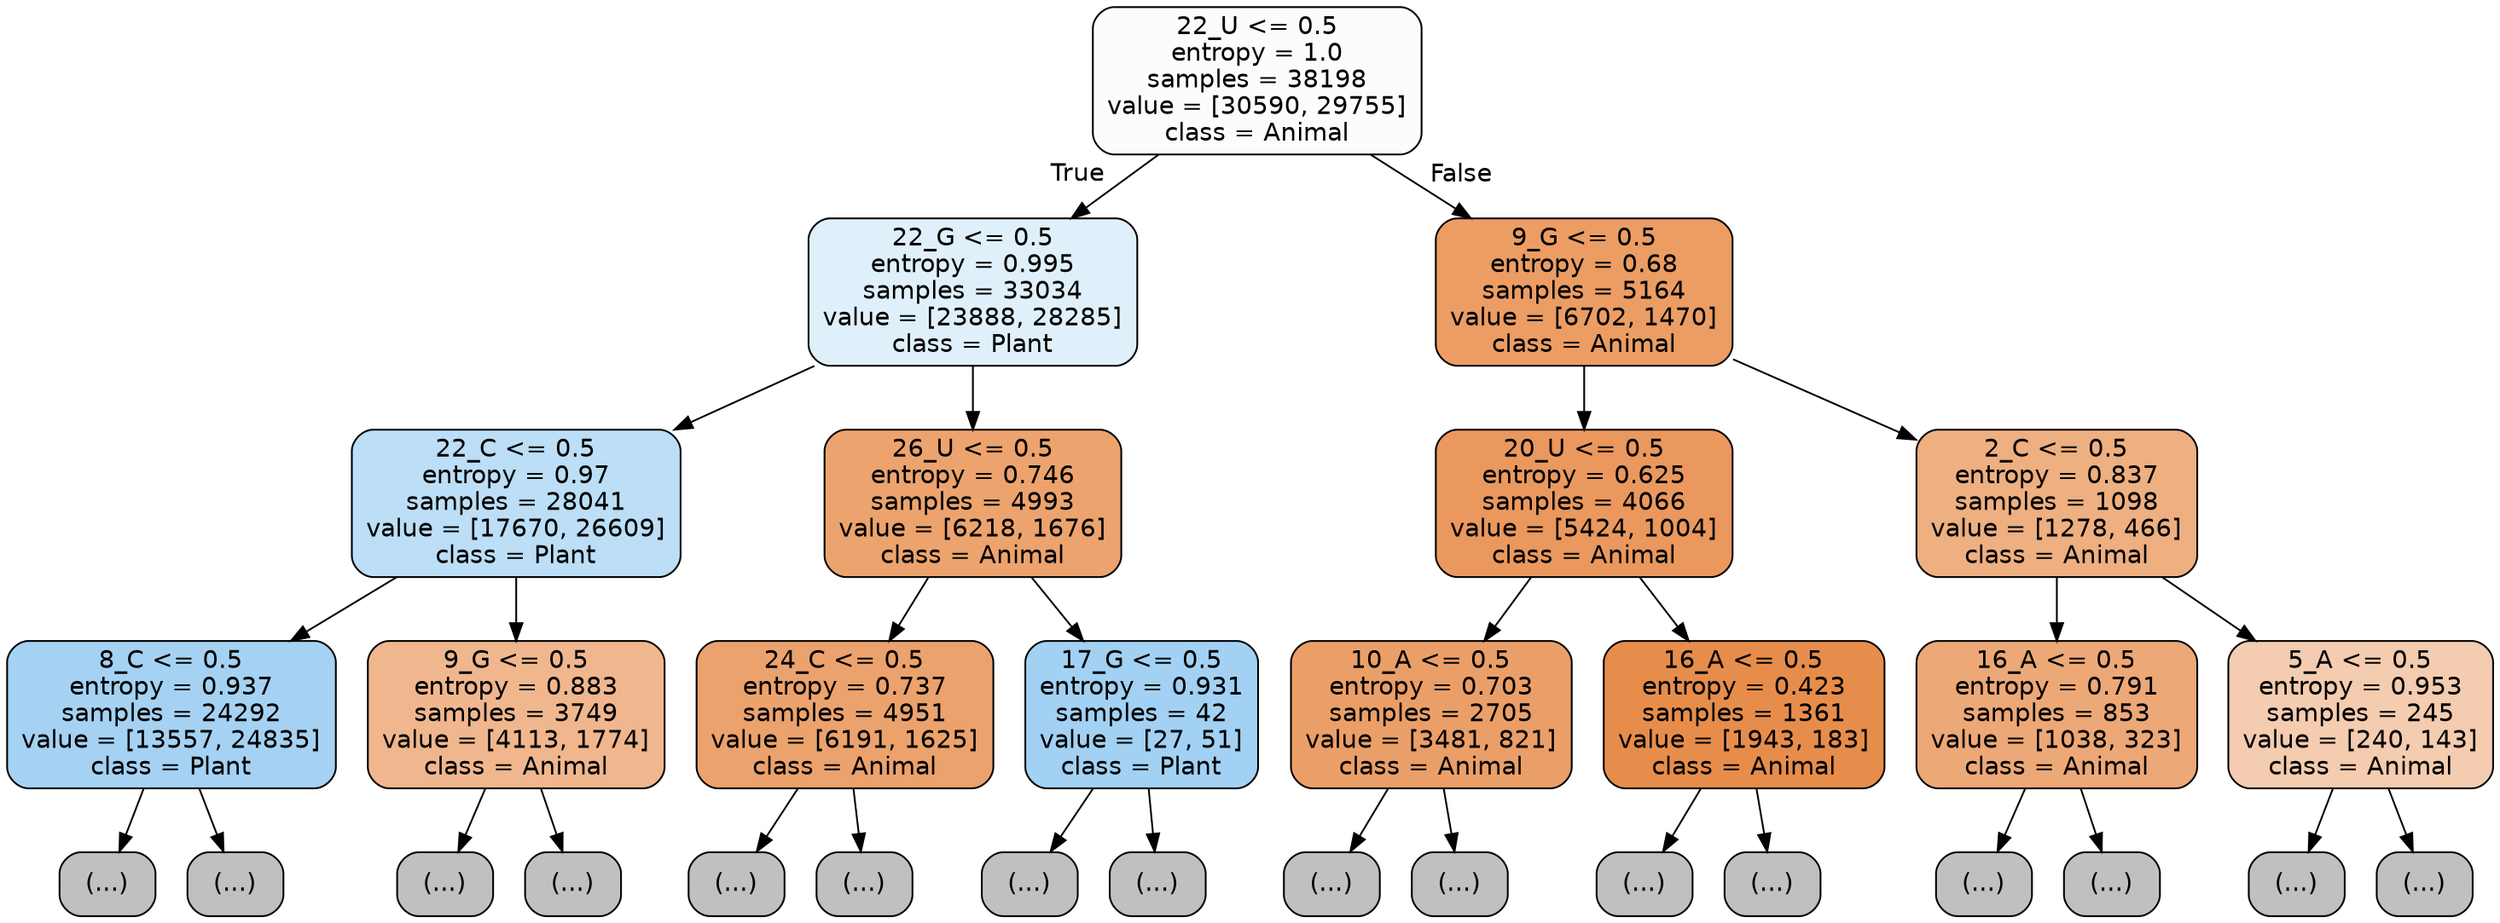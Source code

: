 digraph Tree {
node [shape=box, style="filled, rounded", color="black", fontname="helvetica"] ;
edge [fontname="helvetica"] ;
0 [label="22_U <= 0.5\nentropy = 1.0\nsamples = 38198\nvalue = [30590, 29755]\nclass = Animal", fillcolor="#fefcfa"] ;
1 [label="22_G <= 0.5\nentropy = 0.995\nsamples = 33034\nvalue = [23888, 28285]\nclass = Plant", fillcolor="#e0f0fb"] ;
0 -> 1 [labeldistance=2.5, labelangle=45, headlabel="True"] ;
2 [label="22_C <= 0.5\nentropy = 0.97\nsamples = 28041\nvalue = [17670, 26609]\nclass = Plant", fillcolor="#bcdef6"] ;
1 -> 2 ;
3 [label="8_C <= 0.5\nentropy = 0.937\nsamples = 24292\nvalue = [13557, 24835]\nclass = Plant", fillcolor="#a5d2f3"] ;
2 -> 3 ;
4 [label="(...)", fillcolor="#C0C0C0"] ;
3 -> 4 ;
7945 [label="(...)", fillcolor="#C0C0C0"] ;
3 -> 7945 ;
10316 [label="9_G <= 0.5\nentropy = 0.883\nsamples = 3749\nvalue = [4113, 1774]\nclass = Animal", fillcolor="#f0b78e"] ;
2 -> 10316 ;
10317 [label="(...)", fillcolor="#C0C0C0"] ;
10316 -> 10317 ;
11762 [label="(...)", fillcolor="#C0C0C0"] ;
10316 -> 11762 ;
12249 [label="26_U <= 0.5\nentropy = 0.746\nsamples = 4993\nvalue = [6218, 1676]\nclass = Animal", fillcolor="#eca36e"] ;
1 -> 12249 ;
12250 [label="24_C <= 0.5\nentropy = 0.737\nsamples = 4951\nvalue = [6191, 1625]\nclass = Animal", fillcolor="#eca26d"] ;
12249 -> 12250 ;
12251 [label="(...)", fillcolor="#C0C0C0"] ;
12250 -> 12251 ;
14052 [label="(...)", fillcolor="#C0C0C0"] ;
12250 -> 14052 ;
14169 [label="17_G <= 0.5\nentropy = 0.931\nsamples = 42\nvalue = [27, 51]\nclass = Plant", fillcolor="#a2d1f3"] ;
12249 -> 14169 ;
14170 [label="(...)", fillcolor="#C0C0C0"] ;
14169 -> 14170 ;
14185 [label="(...)", fillcolor="#C0C0C0"] ;
14169 -> 14185 ;
14190 [label="9_G <= 0.5\nentropy = 0.68\nsamples = 5164\nvalue = [6702, 1470]\nclass = Animal", fillcolor="#eb9d64"] ;
0 -> 14190 [labeldistance=2.5, labelangle=-45, headlabel="False"] ;
14191 [label="20_U <= 0.5\nentropy = 0.625\nsamples = 4066\nvalue = [5424, 1004]\nclass = Animal", fillcolor="#ea985e"] ;
14190 -> 14191 ;
14192 [label="10_A <= 0.5\nentropy = 0.703\nsamples = 2705\nvalue = [3481, 821]\nclass = Animal", fillcolor="#eb9f68"] ;
14191 -> 14192 ;
14193 [label="(...)", fillcolor="#C0C0C0"] ;
14192 -> 14193 ;
15030 [label="(...)", fillcolor="#C0C0C0"] ;
14192 -> 15030 ;
15303 [label="16_A <= 0.5\nentropy = 0.423\nsamples = 1361\nvalue = [1943, 183]\nclass = Animal", fillcolor="#e78d4c"] ;
14191 -> 15303 ;
15304 [label="(...)", fillcolor="#C0C0C0"] ;
15303 -> 15304 ;
15531 [label="(...)", fillcolor="#C0C0C0"] ;
15303 -> 15531 ;
15618 [label="2_C <= 0.5\nentropy = 0.837\nsamples = 1098\nvalue = [1278, 466]\nclass = Animal", fillcolor="#eeaf81"] ;
14190 -> 15618 ;
15619 [label="16_A <= 0.5\nentropy = 0.791\nsamples = 853\nvalue = [1038, 323]\nclass = Animal", fillcolor="#eda877"] ;
15618 -> 15619 ;
15620 [label="(...)", fillcolor="#C0C0C0"] ;
15619 -> 15620 ;
15905 [label="(...)", fillcolor="#C0C0C0"] ;
15619 -> 15905 ;
15998 [label="5_A <= 0.5\nentropy = 0.953\nsamples = 245\nvalue = [240, 143]\nclass = Animal", fillcolor="#f4ccaf"] ;
15618 -> 15998 ;
15999 [label="(...)", fillcolor="#C0C0C0"] ;
15998 -> 15999 ;
16072 [label="(...)", fillcolor="#C0C0C0"] ;
15998 -> 16072 ;
}